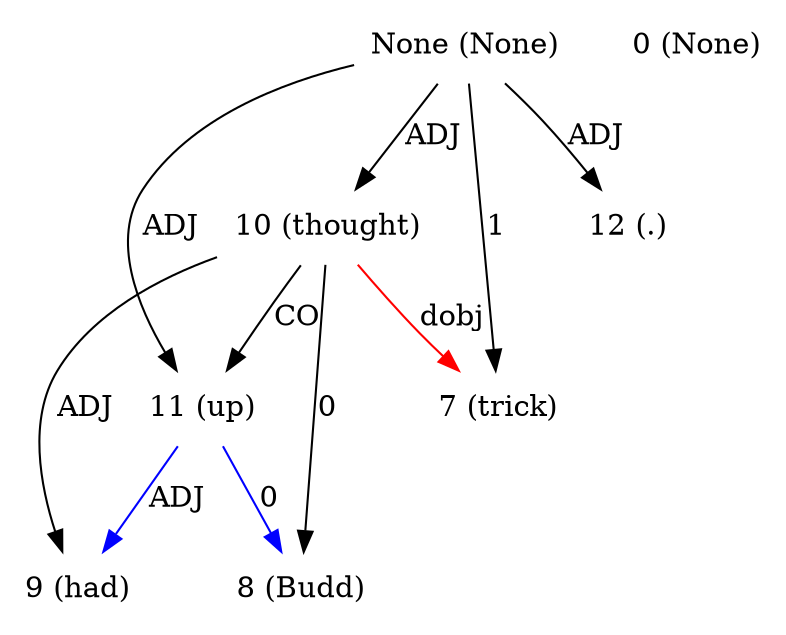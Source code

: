digraph G{
edge [dir=forward]
node [shape=plaintext]

None [label="None (None)"]
None -> 10 [label="ADJ"]
None -> 12 [label="ADJ"]
None -> 11 [label="ADJ"]
None [label="None (None)"]
None -> 7 [label="1"]
0 [label="0 (None)"]
7 [label="7 (trick)"]
10 -> 7 [label="dobj", color="red"]
8 [label="8 (Budd)"]
9 [label="9 (had)"]
10 [label="10 (thought)"]
10 -> 11 [label="CO"]
10 -> 8 [label="0"]
10 -> 9 [label="ADJ"]
11 [label="11 (up)"]
11 -> 8 [label="0", color="blue"]
11 -> 9 [label="ADJ", color="blue"]
12 [label="12 (.)"]
}
